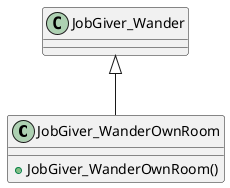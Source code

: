 @startuml
class JobGiver_WanderOwnRoom {
    + JobGiver_WanderOwnRoom()
}
JobGiver_Wander <|-- JobGiver_WanderOwnRoom
@enduml

